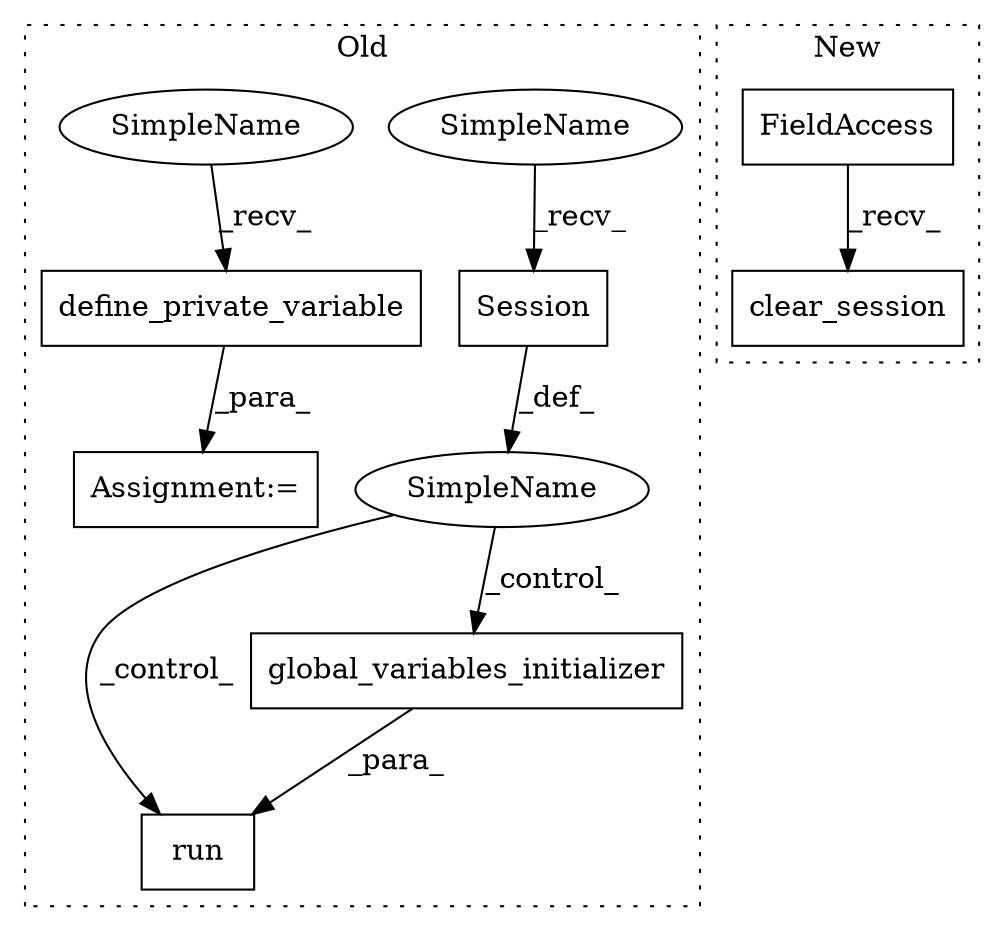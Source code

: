 digraph G {
subgraph cluster0 {
1 [label="run" a="32" s="1582,1627" l="4,1" shape="box"];
4 [label="global_variables_initializer" a="32" s="1597" l="30" shape="box"];
5 [label="SimpleName" a="42" s="" l="" shape="ellipse"];
6 [label="Session" a="32" s="1542" l="9" shape="box"];
7 [label="define_private_variable" a="32" s="1472,1506" l="24,1" shape="box"];
8 [label="Assignment:=" a="7" s="1458" l="1" shape="box"];
9 [label="SimpleName" a="42" s="1529" l="12" shape="ellipse"];
10 [label="SimpleName" a="42" s="1459" l="12" shape="ellipse"];
label = "Old";
style="dotted";
}
subgraph cluster1 {
2 [label="clear_session" a="32" s="1843" l="15" shape="box"];
3 [label="FieldAccess" a="22" s="1816" l="26" shape="box"];
label = "New";
style="dotted";
}
3 -> 2 [label="_recv_"];
4 -> 1 [label="_para_"];
5 -> 1 [label="_control_"];
5 -> 4 [label="_control_"];
6 -> 5 [label="_def_"];
7 -> 8 [label="_para_"];
9 -> 6 [label="_recv_"];
10 -> 7 [label="_recv_"];
}